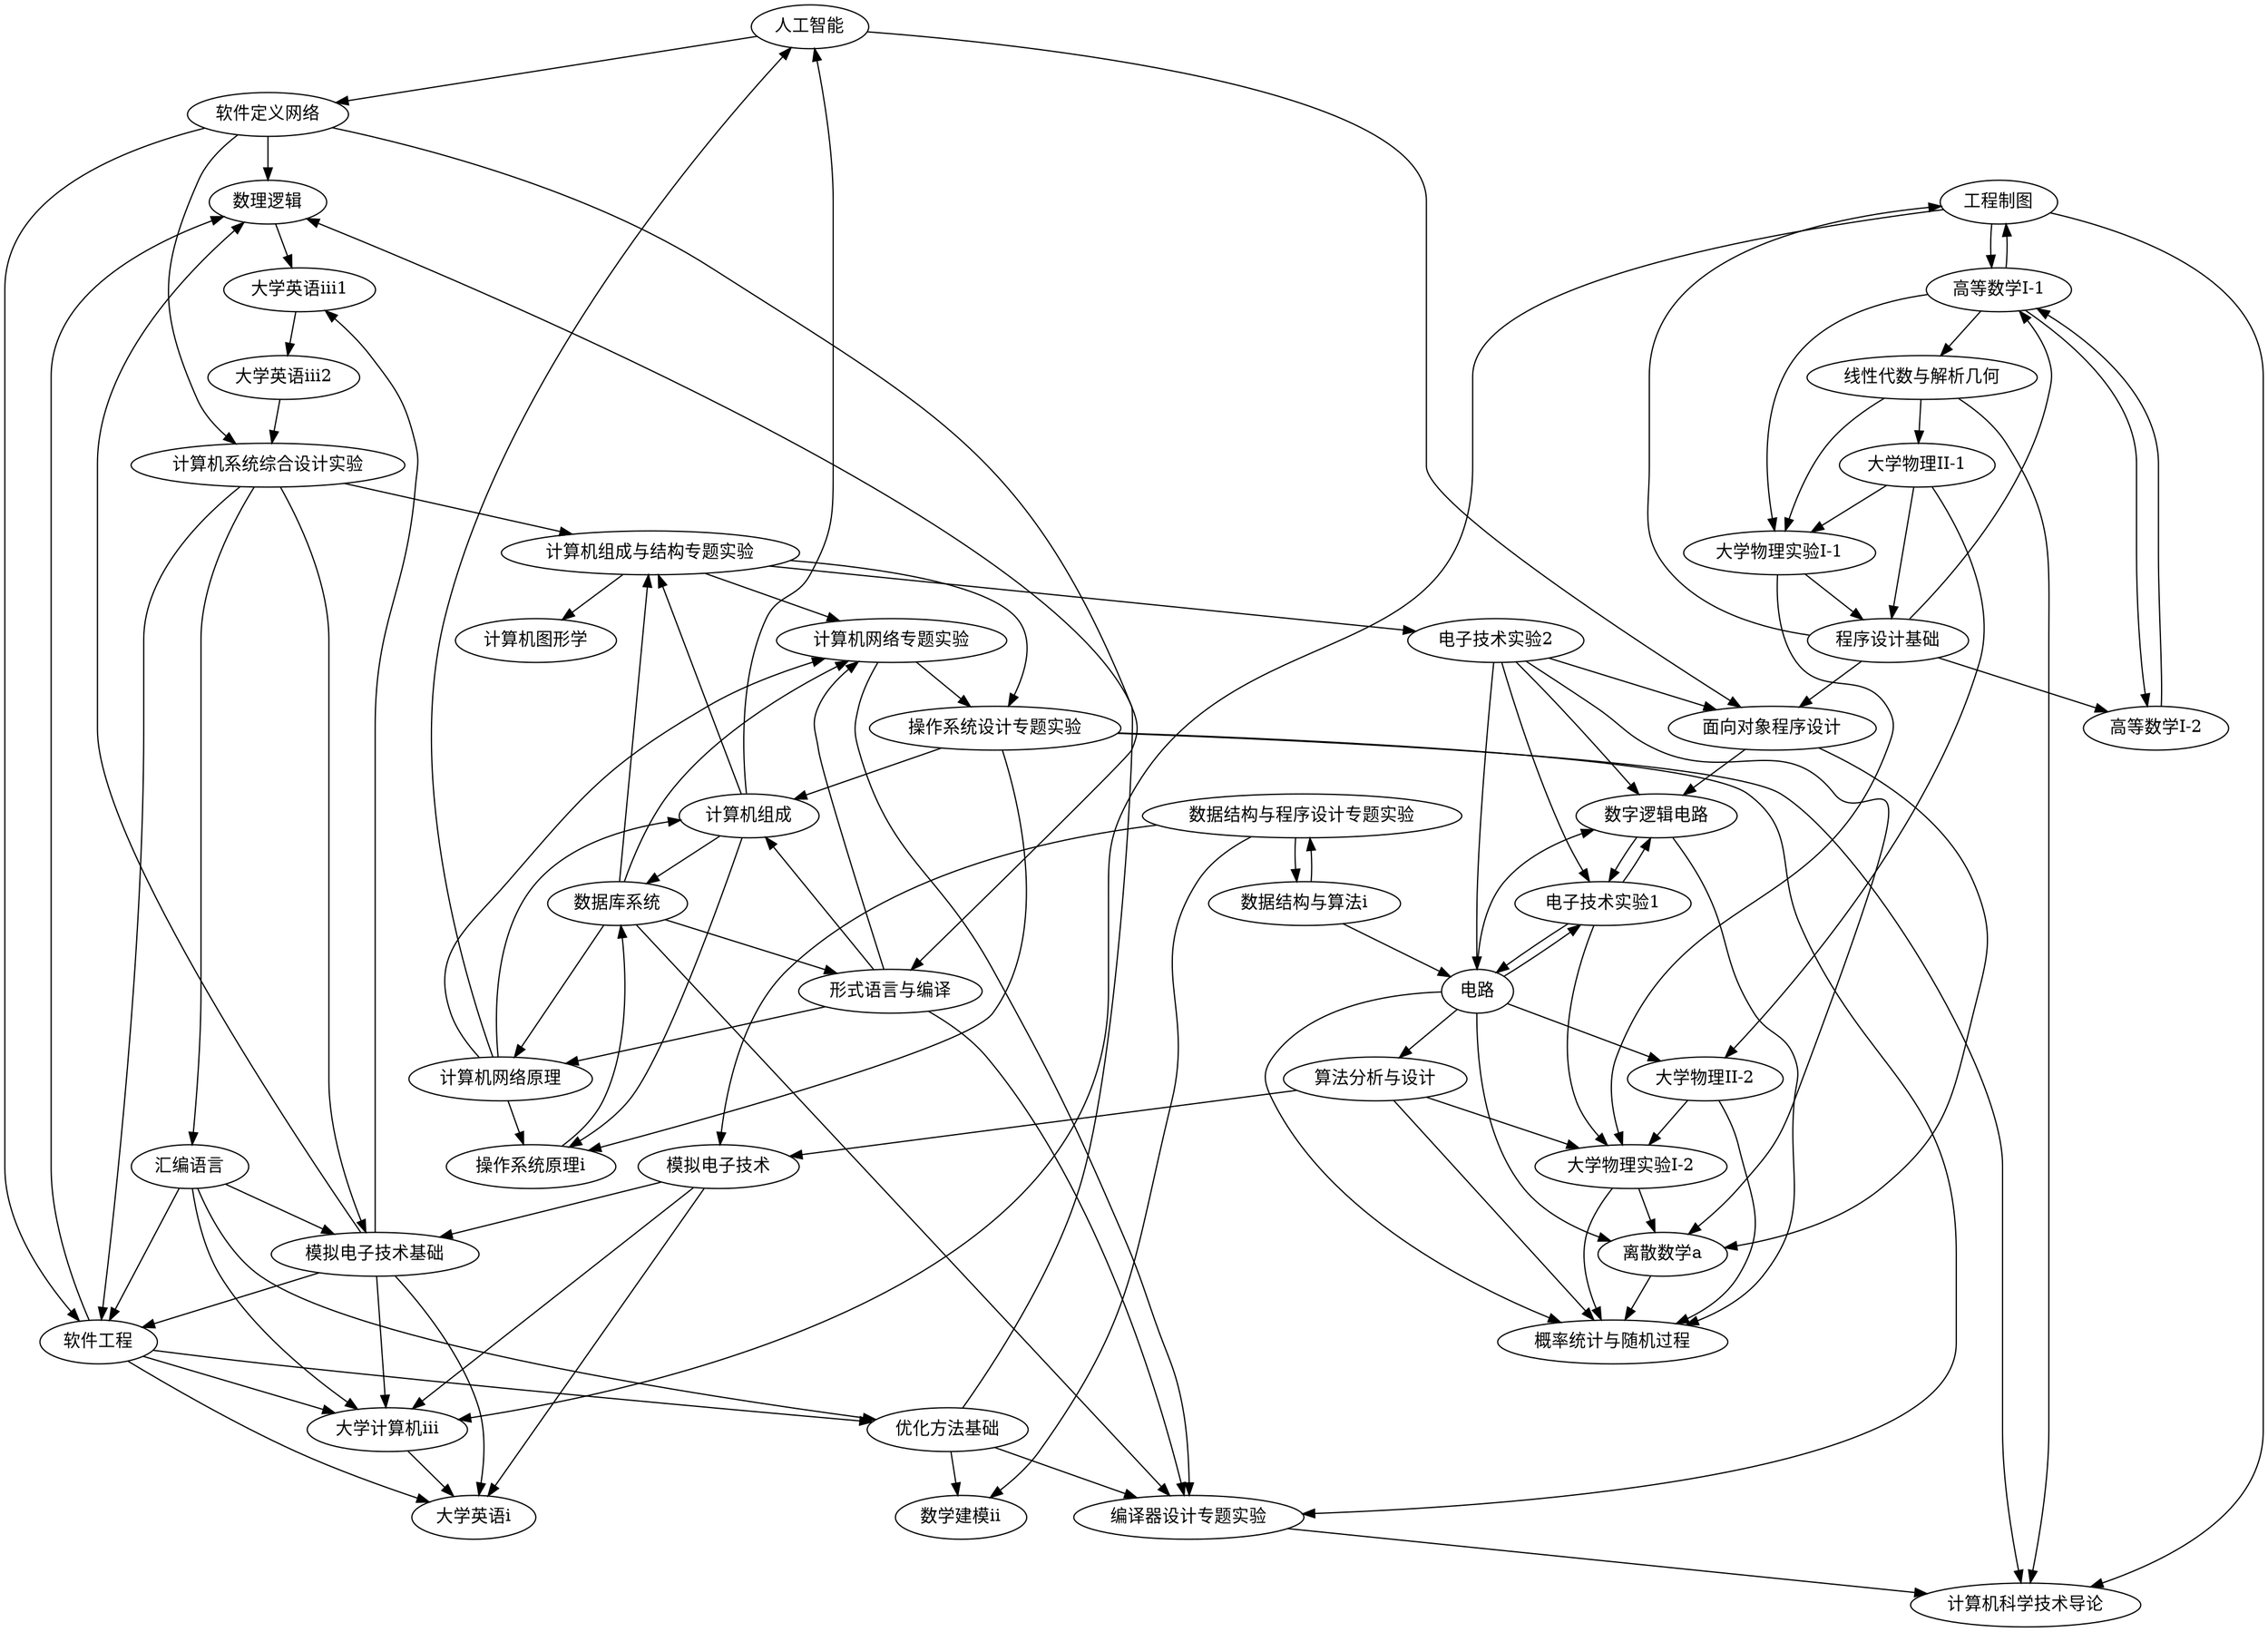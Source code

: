 strict digraph "" {
	人工智能 -> 软件定义网络	[weight=1];
	人工智能 -> 面向对象程序设计	[weight=1];
	优化方法基础 -> 数学建模ii	[weight=1];
	优化方法基础 -> 数理逻辑	[weight=1];
	优化方法基础 -> 编译器设计专题实验	[weight=1];
	"大学物理II-1" -> "大学物理II-2"	[weight=1];
	"大学物理II-1" -> "大学物理实验I-1"	[weight=1];
	"大学物理II-1" -> 程序设计基础	[weight=1];
	"大学物理II-2" -> "大学物理实验I-2"	[weight=1];
	"大学物理II-2" -> 概率统计与随机过程	[weight=1];
	"大学物理实验I-1" -> "大学物理实验I-2"	[weight=1];
	"大学物理实验I-1" -> 程序设计基础	[weight=1];
	"大学物理实验I-2" -> 概率统计与随机过程	[weight=1];
	"大学物理实验I-2" -> 离散数学a	[weight=1];
	大学英语iii1 -> 大学英语iii2	[weight=1];
	大学英语iii2 -> 计算机系统综合设计实验	[weight=1];
	大学计算机iii -> 大学英语i	[weight=1];
	工程制图 -> 大学计算机iii	[weight=1];
	工程制图 -> 计算机科学技术导论	[weight=1];
	工程制图 -> "高等数学I-1"	[weight=1];
	形式语言与编译 -> 编译器设计专题实验	[weight=1];
	形式语言与编译 -> 计算机组成	[weight=1];
	形式语言与编译 -> 计算机网络专题实验	[weight=1];
	形式语言与编译 -> 计算机网络原理	[weight=1];
	操作系统原理i -> 数据库系统	[weight=1];
	操作系统设计专题实验 -> 操作系统原理i	[weight=1];
	操作系统设计专题实验 -> 编译器设计专题实验	[weight=1];
	操作系统设计专题实验 -> 计算机科学技术导论	[weight=1];
	操作系统设计专题实验 -> 计算机组成	[weight=1];
	数字逻辑电路 -> 概率统计与随机过程	[weight=1];
	数字逻辑电路 -> 电子技术实验1	[weight=1];
	数据库系统 -> 形式语言与编译	[weight=1];
	数据库系统 -> 编译器设计专题实验	[weight=1];
	数据库系统 -> 计算机组成与结构专题实验	[weight=1];
	数据库系统 -> 计算机网络专题实验	[weight=1];
	数据库系统 -> 计算机网络原理	[weight=1];
	数据结构与程序设计专题实验 -> 数学建模ii	[weight=1];
	数据结构与程序设计专题实验 -> 数据结构与算法i	[weight=1];
	数据结构与程序设计专题实验 -> 模拟电子技术	[weight=1];
	数据结构与算法i -> 数据结构与程序设计专题实验	[weight=1];
	数据结构与算法i -> 电路	[weight=1];
	数理逻辑 -> 大学英语iii1	[weight=1];
	模拟电子技术 -> 大学英语i	[weight=1];
	模拟电子技术 -> 大学计算机iii	[weight=1];
	模拟电子技术 -> 模拟电子技术基础	[weight=1];
	模拟电子技术基础 -> 大学英语i	[weight=1];
	模拟电子技术基础 -> 大学英语iii1	[weight=1];
	模拟电子技术基础 -> 大学计算机iii	[weight=1];
	模拟电子技术基础 -> 数理逻辑	[weight=1];
	模拟电子技术基础 -> 软件工程	[weight=1];
	汇编语言 -> 优化方法基础	[weight=1];
	汇编语言 -> 大学计算机iii	[weight=1];
	汇编语言 -> 模拟电子技术基础	[weight=1];
	汇编语言 -> 软件工程	[weight=1];
	电子技术实验1 -> "大学物理实验I-2"	[weight=1];
	电子技术实验1 -> 数字逻辑电路	[weight=1];
	电子技术实验1 -> 电路	[weight=1];
	电子技术实验2 -> 数字逻辑电路	[weight=1];
	电子技术实验2 -> 电子技术实验1	[weight=1];
	电子技术实验2 -> 电路	[weight=1];
	电子技术实验2 -> 离散数学a	[weight=1];
	电子技术实验2 -> 面向对象程序设计	[weight=1];
	电路 -> "大学物理II-2"	[weight=1];
	电路 -> 数字逻辑电路	[weight=1];
	电路 -> 概率统计与随机过程	[weight=1];
	电路 -> 电子技术实验1	[weight=1];
	电路 -> 离散数学a	[weight=1];
	电路 -> 算法分析与设计	[weight=1];
	离散数学a -> 概率统计与随机过程	[weight=1];
	程序设计基础 -> 工程制图	[weight=1];
	程序设计基础 -> 面向对象程序设计	[weight=1];
	程序设计基础 -> "高等数学I-1"	[weight=1];
	程序设计基础 -> "高等数学I-2"	[weight=1];
	算法分析与设计 -> "大学物理实验I-2"	[weight=1];
	算法分析与设计 -> 概率统计与随机过程	[weight=1];
	算法分析与设计 -> 模拟电子技术	[weight=1];
	线性代数与解析几何 -> "大学物理II-1"	[weight=1];
	线性代数与解析几何 -> "大学物理实验I-1"	[weight=1];
	线性代数与解析几何 -> 计算机科学技术导论	[weight=1];
	编译器设计专题实验 -> 计算机科学技术导论	[weight=1];
	计算机系统综合设计实验 -> 模拟电子技术基础	[weight=1];
	计算机系统综合设计实验 -> 汇编语言	[weight=1];
	计算机系统综合设计实验 -> 计算机组成与结构专题实验	[weight=1];
	计算机系统综合设计实验 -> 软件工程	[weight=1];
	计算机组成 -> 人工智能	[weight=1];
	计算机组成 -> 操作系统原理i	[weight=1];
	计算机组成 -> 数据库系统	[weight=1];
	计算机组成 -> 计算机组成与结构专题实验	[weight=1];
	计算机组成与结构专题实验 -> 操作系统设计专题实验	[weight=1];
	计算机组成与结构专题实验 -> 电子技术实验2	[weight=1];
	计算机组成与结构专题实验 -> 计算机图形学	[weight=1];
	计算机组成与结构专题实验 -> 计算机网络专题实验	[weight=1];
	计算机网络专题实验 -> 操作系统设计专题实验	[weight=1];
	计算机网络专题实验 -> 编译器设计专题实验	[weight=1];
	计算机网络原理 -> 人工智能	[weight=1];
	计算机网络原理 -> 操作系统原理i	[weight=1];
	计算机网络原理 -> 计算机组成	[weight=1];
	计算机网络原理 -> 计算机网络专题实验	[weight=1];
	软件定义网络 -> 形式语言与编译	[weight=1];
	软件定义网络 -> 数理逻辑	[weight=1];
	软件定义网络 -> 计算机系统综合设计实验	[weight=1];
	软件定义网络 -> 软件工程	[weight=1];
	软件工程 -> 优化方法基础	[weight=1];
	软件工程 -> 大学英语i	[weight=1];
	软件工程 -> 大学计算机iii	[weight=1];
	软件工程 -> 数理逻辑	[weight=1];
	面向对象程序设计 -> 数字逻辑电路	[weight=1];
	面向对象程序设计 -> 离散数学a	[weight=1];
	"高等数学I-1" -> "大学物理实验I-1"	[weight=1];
	"高等数学I-1" -> 工程制图	[weight=1];
	"高等数学I-1" -> 线性代数与解析几何	[weight=1];
	"高等数学I-1" -> "高等数学I-2"	[weight=1];
	"高等数学I-2" -> "高等数学I-1"	[weight=1];
}
